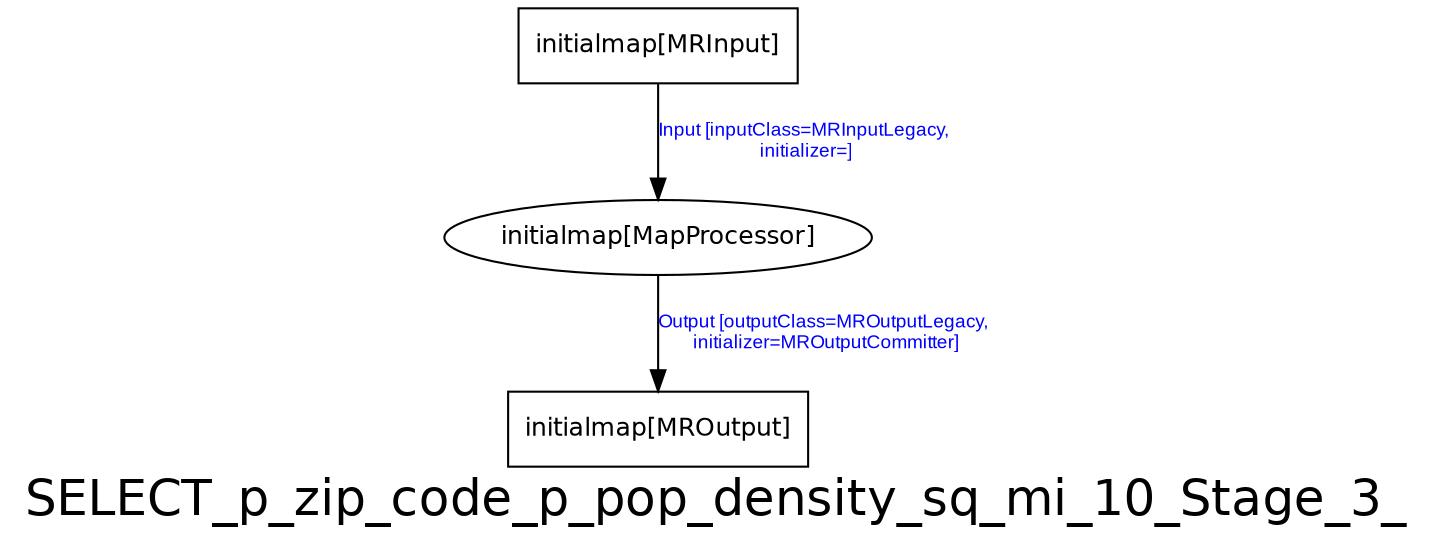digraph SELECT_p_zip_code_p_pop_density_sq_mi_10_Stage_3_ {
graph [ label="SELECT_p_zip_code_p_pop_density_sq_mi_10_Stage_3_", fontsize=24, fontname=Helvetica];
node [fontsize=12, fontname=Helvetica];
edge [fontsize=9, fontcolor=blue, fontname=Arial];
"SELECT_p_zip_code_p_pop_density_sq_mi_10_Stage_3_.initialmap" [ label = "initialmap[MapProcessor]" ];
"SELECT_p_zip_code_p_pop_density_sq_mi_10_Stage_3_.initialmap" -> "SELECT_p_zip_code_p_pop_density_sq_mi_10_Stage_3_.initialmap_MROutput" [ label = "Output [outputClass=MROutputLegacy,\n initializer=MROutputCommitter]" ];
"SELECT_p_zip_code_p_pop_density_sq_mi_10_Stage_3_.initialmap_MROutput" [ label = "initialmap[MROutput]", shape = "box" ];
"SELECT_p_zip_code_p_pop_density_sq_mi_10_Stage_3_.initialmap_MRInput" [ label = "initialmap[MRInput]", shape = "box" ];
"SELECT_p_zip_code_p_pop_density_sq_mi_10_Stage_3_.initialmap_MRInput" -> "SELECT_p_zip_code_p_pop_density_sq_mi_10_Stage_3_.initialmap" [ label = "Input [inputClass=MRInputLegacy,\n initializer=]" ];
}